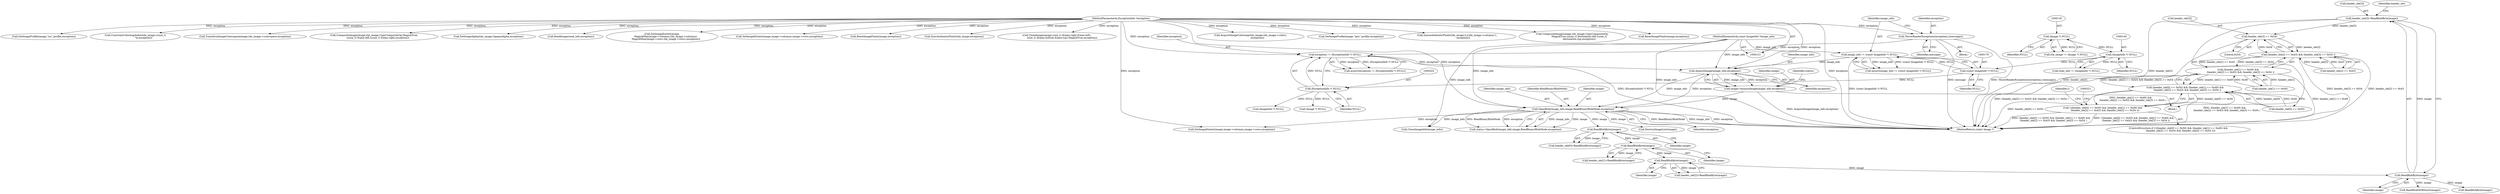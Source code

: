 digraph "0_ImageMagick_afa878a689870c28b6994ecf3bb8dbfb2b76d135@array" {
"1000300" [label="(Call,header_ole[3] == 0x54)"];
"1000274" [label="(Call,header_ole[3]=ReadBlobByte(image))"];
"1000278" [label="(Call,ReadBlobByte(image))"];
"1000272" [label="(Call,ReadBlobByte(image))"];
"1000266" [label="(Call,ReadBlobByte(image))"];
"1000260" [label="(Call,ReadBlobByte(image))"];
"1000218" [label="(Call,OpenBlob(image_info,image,ReadBinaryBlobMode,exception))"];
"1000213" [label="(Call,AcquireImage(image_info,exception))"];
"1000173" [label="(Call,image_info != (const ImageInfo *) NULL)"];
"1000122" [label="(MethodParameterIn,const ImageInfo *image_info)"];
"1000175" [label="(Call,(const ImageInfo *) NULL)"];
"1000139" [label="(Call,(ImageInfo *) NULL)"];
"1000129" [label="(Call,(Image *) NULL)"];
"1000200" [label="(Call,exception != (ExceptionInfo *) NULL)"];
"1000146" [label="(Call,ThrowReaderException((exception),(message)))"];
"1000123" [label="(MethodParameterIn,ExceptionInfo *exception)"];
"1000202" [label="(Call,(ExceptionInfo *) NULL)"];
"1000211" [label="(Call,image=AcquireImage(image_info,exception))"];
"1000294" [label="(Call,(header_ole[2] == 0x43) && (header_ole[3] == 0x54 ))"];
"1000288" [label="(Call,(header_ole[1] == 0x49) &&\n      (header_ole[2] == 0x43) && (header_ole[3] == 0x54 ))"];
"1000282" [label="(Call,(header_ole[0] == 0x50) && (header_ole[1] == 0x49) &&\n      (header_ole[2] == 0x43) && (header_ole[3] == 0x54 ))"];
"1000281" [label="(Call,!((header_ole[0] == 0x50) && (header_ole[1] == 0x49) &&\n      (header_ole[2] == 0x43) && (header_ole[3] == 0x54 )))"];
"1001340" [label="(Call,AcquireImageColormap(tile_image,tile_image->colors,\n                  exception))"];
"1000219" [label="(Identifier,image_info)"];
"1000274" [label="(Call,header_ole[3]=ReadBlobByte(image))"];
"1000272" [label="(Call,ReadBlobByte(image))"];
"1000213" [label="(Call,AcquireImage(image_info,exception))"];
"1000280" [label="(ControlStructure,if (!((header_ole[0] == 0x50) && (header_ole[1] == 0x49) &&\n      (header_ole[2] == 0x43) && (header_ole[3] == 0x54 ))))"];
"1000199" [label="(Call,assert(exception != (ExceptionInfo *) NULL))"];
"1000266" [label="(Call,ReadBlobByte(image))"];
"1000125" [label="(Block,)"];
"1002169" [label="(Call,SetImageProfile(image,\"iptc\",profile,exception))"];
"1000275" [label="(Call,header_ole[3])"];
"1000281" [label="(Call,!((header_ole[0] == 0x50) && (header_ole[1] == 0x49) &&\n      (header_ole[2] == 0x43) && (header_ole[3] == 0x54 )))"];
"1002647" [label="(MethodReturn,static Image *)"];
"1000304" [label="(Literal,0x54)"];
"1000282" [label="(Call,(header_ole[0] == 0x50) && (header_ole[1] == 0x49) &&\n      (header_ole[2] == 0x43) && (header_ole[3] == 0x54 ))"];
"1000230" [label="(Call,DestroyImageList(image))"];
"1000278" [label="(Call,ReadBlobByte(image))"];
"1000172" [label="(Call,assert(image_info != (const ImageInfo *) NULL))"];
"1000222" [label="(Identifier,exception)"];
"1000147" [label="(Identifier,exception)"];
"1000212" [label="(Identifier,image)"];
"1000123" [label="(MethodParameterIn,ExceptionInfo *exception)"];
"1000300" [label="(Call,header_ole[3] == 0x54)"];
"1000288" [label="(Call,(header_ole[1] == 0x49) &&\n      (header_ole[2] == 0x43) && (header_ole[3] == 0x54 ))"];
"1000261" [label="(Identifier,image)"];
"1001670" [label="(Call,QueueAuthenticPixels(tile_image,0,y,tile_image->columns,1,\n                exception))"];
"1000294" [label="(Call,(header_ole[2] == 0x43) && (header_ole[3] == 0x54 ))"];
"1000127" [label="(Call,tile_image != (Image *) NULL)"];
"1002016" [label="(Call,CompositeImage(image,tile_image,CopyCompositeOp,\n                  MagickTrue,(ssize_t) destination.left,(ssize_t)\n                  destination.top,exception))"];
"1000177" [label="(Identifier,NULL)"];
"1000211" [label="(Call,image=AcquireImage(image_info,exception))"];
"1000148" [label="(Identifier,message)"];
"1000283" [label="(Call,header_ole[0] == 0x50)"];
"1000131" [label="(Identifier,NULL)"];
"1000174" [label="(Identifier,image_info)"];
"1000510" [label="(Call,SetImageExtent(image,image->columns,image->rows,exception))"];
"1000260" [label="(Call,ReadBlobByte(image))"];
"1000307" [label="(Identifier,i)"];
"1000141" [label="(Identifier,NULL)"];
"1000233" [label="(Call,(Image *) NULL)"];
"1000221" [label="(Identifier,ReadBinaryBlobMode)"];
"1000139" [label="(Call,(ImageInfo *) NULL)"];
"1000267" [label="(Identifier,image)"];
"1000268" [label="(Call,header_ole[2]=ReadBlobByte(image))"];
"1000217" [label="(Identifier,status)"];
"1000762" [label="(Call,ResetImagePixels(image,exception))"];
"1002131" [label="(Call,SetImageProfile(image,\"icc\",profile,exception))"];
"1001711" [label="(Call,ConstrainColormapIndex(tile_image,(ssize_t)\n                      *p,exception))"];
"1000129" [label="(Call,(Image *) NULL)"];
"1000295" [label="(Call,header_ole[2] == 0x43)"];
"1000215" [label="(Identifier,exception)"];
"1000201" [label="(Identifier,exception)"];
"1000279" [label="(Identifier,image)"];
"1000122" [label="(MethodParameterIn,const ImageInfo *image_info)"];
"1002504" [label="(Call,TransformImageColorspace(image,tile_image->colorspace,exception))"];
"1000256" [label="(Call,header_ole[0]=ReadBlobByte(image))"];
"1002512" [label="(Call,CompositeImage(image,tile_image,CopyCompositeOp,MagickTrue,\n          (ssize_t) frame.left,(ssize_t) frame.right,exception))"];
"1000200" [label="(Call,exception != (ExceptionInfo *) NULL)"];
"1000322" [label="(Call,ReadBlobMSBShort(image))"];
"1002268" [label="(Call,CloneImageInfo(image_info))"];
"1001293" [label="(Call,SetImageAlpha(tile_image,OpaqueAlpha,exception))"];
"1000220" [label="(Identifier,image)"];
"1000218" [label="(Call,OpenBlob(image_info,image,ReadBinaryBlobMode,exception))"];
"1000137" [label="(Call,read_info != (ImageInfo *) NULL)"];
"1000124" [label="(Block,)"];
"1000202" [label="(Call,(ExceptionInfo *) NULL)"];
"1000273" [label="(Identifier,image)"];
"1000146" [label="(Call,ThrowReaderException((exception),(message)))"];
"1002441" [label="(Call,ReadImage(read_info,exception))"];
"1002485" [label="(Call,SetImageExtent(image,\n          MagickMax(image->columns,tile_image->columns),\n          MagickMax(image->rows,tile_image->rows),exception))"];
"1000175" [label="(Call,(const ImageInfo *) NULL)"];
"1000204" [label="(Identifier,NULL)"];
"1000214" [label="(Identifier,image_info)"];
"1000747" [label="(Call,SetImageExtent(image,image->columns,image->rows,exception))"];
"1000216" [label="(Call,status=OpenBlob(image_info,image,ReadBinaryBlobMode,exception))"];
"1000525" [label="(Call,ResetImagePixels(image,exception))"];
"1000262" [label="(Call,header_ole[1]=ReadBlobByte(image))"];
"1000289" [label="(Call,header_ole[1] == 0x49)"];
"1001935" [label="(Call,SyncAuthenticPixels(tile_image,exception))"];
"1000173" [label="(Call,image_info != (const ImageInfo *) NULL)"];
"1000301" [label="(Call,header_ole[3])"];
"1000238" [label="(Call,(ImageInfo *) NULL)"];
"1000285" [label="(Identifier,header_ole)"];
"1000316" [label="(Call,ReadBlobByte(image))"];
"1001181" [label="(Call,CloneImage(image,(size_t) (frame.right-frame.left),\n              (size_t) (frame.bottom-frame.top),MagickTrue,exception))"];
"1000300" -> "1000294"  [label="AST: "];
"1000300" -> "1000304"  [label="CFG: "];
"1000301" -> "1000300"  [label="AST: "];
"1000304" -> "1000300"  [label="AST: "];
"1000294" -> "1000300"  [label="CFG: "];
"1000300" -> "1002647"  [label="DDG: header_ole[3]"];
"1000300" -> "1000294"  [label="DDG: header_ole[3]"];
"1000300" -> "1000294"  [label="DDG: 0x54"];
"1000274" -> "1000300"  [label="DDG: header_ole[3]"];
"1000274" -> "1000124"  [label="AST: "];
"1000274" -> "1000278"  [label="CFG: "];
"1000275" -> "1000274"  [label="AST: "];
"1000278" -> "1000274"  [label="AST: "];
"1000285" -> "1000274"  [label="CFG: "];
"1000274" -> "1002647"  [label="DDG: header_ole[3]"];
"1000278" -> "1000274"  [label="DDG: image"];
"1000278" -> "1000279"  [label="CFG: "];
"1000279" -> "1000278"  [label="AST: "];
"1000272" -> "1000278"  [label="DDG: image"];
"1000278" -> "1000316"  [label="DDG: image"];
"1000278" -> "1000322"  [label="DDG: image"];
"1000272" -> "1000268"  [label="AST: "];
"1000272" -> "1000273"  [label="CFG: "];
"1000273" -> "1000272"  [label="AST: "];
"1000268" -> "1000272"  [label="CFG: "];
"1000272" -> "1000268"  [label="DDG: image"];
"1000266" -> "1000272"  [label="DDG: image"];
"1000266" -> "1000262"  [label="AST: "];
"1000266" -> "1000267"  [label="CFG: "];
"1000267" -> "1000266"  [label="AST: "];
"1000262" -> "1000266"  [label="CFG: "];
"1000266" -> "1000262"  [label="DDG: image"];
"1000260" -> "1000266"  [label="DDG: image"];
"1000260" -> "1000256"  [label="AST: "];
"1000260" -> "1000261"  [label="CFG: "];
"1000261" -> "1000260"  [label="AST: "];
"1000256" -> "1000260"  [label="CFG: "];
"1000260" -> "1000256"  [label="DDG: image"];
"1000218" -> "1000260"  [label="DDG: image"];
"1000218" -> "1000216"  [label="AST: "];
"1000218" -> "1000222"  [label="CFG: "];
"1000219" -> "1000218"  [label="AST: "];
"1000220" -> "1000218"  [label="AST: "];
"1000221" -> "1000218"  [label="AST: "];
"1000222" -> "1000218"  [label="AST: "];
"1000216" -> "1000218"  [label="CFG: "];
"1000218" -> "1002647"  [label="DDG: ReadBinaryBlobMode"];
"1000218" -> "1002647"  [label="DDG: image_info"];
"1000218" -> "1002647"  [label="DDG: exception"];
"1000218" -> "1000216"  [label="DDG: image_info"];
"1000218" -> "1000216"  [label="DDG: image"];
"1000218" -> "1000216"  [label="DDG: ReadBinaryBlobMode"];
"1000218" -> "1000216"  [label="DDG: exception"];
"1000213" -> "1000218"  [label="DDG: image_info"];
"1000213" -> "1000218"  [label="DDG: exception"];
"1000122" -> "1000218"  [label="DDG: image_info"];
"1000211" -> "1000218"  [label="DDG: image"];
"1000123" -> "1000218"  [label="DDG: exception"];
"1000218" -> "1000230"  [label="DDG: image"];
"1000218" -> "1000510"  [label="DDG: exception"];
"1000218" -> "1002268"  [label="DDG: image_info"];
"1000213" -> "1000211"  [label="AST: "];
"1000213" -> "1000215"  [label="CFG: "];
"1000214" -> "1000213"  [label="AST: "];
"1000215" -> "1000213"  [label="AST: "];
"1000211" -> "1000213"  [label="CFG: "];
"1000213" -> "1000211"  [label="DDG: image_info"];
"1000213" -> "1000211"  [label="DDG: exception"];
"1000173" -> "1000213"  [label="DDG: image_info"];
"1000122" -> "1000213"  [label="DDG: image_info"];
"1000200" -> "1000213"  [label="DDG: exception"];
"1000123" -> "1000213"  [label="DDG: exception"];
"1000173" -> "1000172"  [label="AST: "];
"1000173" -> "1000175"  [label="CFG: "];
"1000174" -> "1000173"  [label="AST: "];
"1000175" -> "1000173"  [label="AST: "];
"1000172" -> "1000173"  [label="CFG: "];
"1000173" -> "1002647"  [label="DDG: (const ImageInfo *) NULL"];
"1000173" -> "1000172"  [label="DDG: image_info"];
"1000173" -> "1000172"  [label="DDG: (const ImageInfo *) NULL"];
"1000122" -> "1000173"  [label="DDG: image_info"];
"1000175" -> "1000173"  [label="DDG: NULL"];
"1000122" -> "1000121"  [label="AST: "];
"1000122" -> "1002647"  [label="DDG: image_info"];
"1000122" -> "1002268"  [label="DDG: image_info"];
"1000175" -> "1000177"  [label="CFG: "];
"1000176" -> "1000175"  [label="AST: "];
"1000177" -> "1000175"  [label="AST: "];
"1000139" -> "1000175"  [label="DDG: NULL"];
"1000175" -> "1000202"  [label="DDG: NULL"];
"1000139" -> "1000137"  [label="AST: "];
"1000139" -> "1000141"  [label="CFG: "];
"1000140" -> "1000139"  [label="AST: "];
"1000141" -> "1000139"  [label="AST: "];
"1000137" -> "1000139"  [label="CFG: "];
"1000139" -> "1000137"  [label="DDG: NULL"];
"1000129" -> "1000139"  [label="DDG: NULL"];
"1000129" -> "1000127"  [label="AST: "];
"1000129" -> "1000131"  [label="CFG: "];
"1000130" -> "1000129"  [label="AST: "];
"1000131" -> "1000129"  [label="AST: "];
"1000127" -> "1000129"  [label="CFG: "];
"1000129" -> "1000127"  [label="DDG: NULL"];
"1000200" -> "1000199"  [label="AST: "];
"1000200" -> "1000202"  [label="CFG: "];
"1000201" -> "1000200"  [label="AST: "];
"1000202" -> "1000200"  [label="AST: "];
"1000199" -> "1000200"  [label="CFG: "];
"1000200" -> "1002647"  [label="DDG: (ExceptionInfo *) NULL"];
"1000200" -> "1000199"  [label="DDG: exception"];
"1000200" -> "1000199"  [label="DDG: (ExceptionInfo *) NULL"];
"1000146" -> "1000200"  [label="DDG: exception"];
"1000123" -> "1000200"  [label="DDG: exception"];
"1000202" -> "1000200"  [label="DDG: NULL"];
"1000146" -> "1000125"  [label="AST: "];
"1000146" -> "1000148"  [label="CFG: "];
"1000147" -> "1000146"  [label="AST: "];
"1000148" -> "1000146"  [label="AST: "];
"1000174" -> "1000146"  [label="CFG: "];
"1000146" -> "1002647"  [label="DDG: message"];
"1000146" -> "1002647"  [label="DDG: ThrowReaderException((exception),(message))"];
"1000123" -> "1000146"  [label="DDG: exception"];
"1000123" -> "1000121"  [label="AST: "];
"1000123" -> "1002647"  [label="DDG: exception"];
"1000123" -> "1000510"  [label="DDG: exception"];
"1000123" -> "1000525"  [label="DDG: exception"];
"1000123" -> "1000747"  [label="DDG: exception"];
"1000123" -> "1000762"  [label="DDG: exception"];
"1000123" -> "1001181"  [label="DDG: exception"];
"1000123" -> "1001293"  [label="DDG: exception"];
"1000123" -> "1001340"  [label="DDG: exception"];
"1000123" -> "1001670"  [label="DDG: exception"];
"1000123" -> "1001711"  [label="DDG: exception"];
"1000123" -> "1001935"  [label="DDG: exception"];
"1000123" -> "1002016"  [label="DDG: exception"];
"1000123" -> "1002131"  [label="DDG: exception"];
"1000123" -> "1002169"  [label="DDG: exception"];
"1000123" -> "1002441"  [label="DDG: exception"];
"1000123" -> "1002485"  [label="DDG: exception"];
"1000123" -> "1002504"  [label="DDG: exception"];
"1000123" -> "1002512"  [label="DDG: exception"];
"1000202" -> "1000204"  [label="CFG: "];
"1000203" -> "1000202"  [label="AST: "];
"1000204" -> "1000202"  [label="AST: "];
"1000202" -> "1000233"  [label="DDG: NULL"];
"1000202" -> "1000238"  [label="DDG: NULL"];
"1000211" -> "1000124"  [label="AST: "];
"1000212" -> "1000211"  [label="AST: "];
"1000217" -> "1000211"  [label="CFG: "];
"1000211" -> "1002647"  [label="DDG: AcquireImage(image_info,exception)"];
"1000294" -> "1000288"  [label="AST: "];
"1000294" -> "1000295"  [label="CFG: "];
"1000295" -> "1000294"  [label="AST: "];
"1000288" -> "1000294"  [label="CFG: "];
"1000294" -> "1002647"  [label="DDG: header_ole[3] == 0x54"];
"1000294" -> "1002647"  [label="DDG: header_ole[2] == 0x43"];
"1000294" -> "1000288"  [label="DDG: header_ole[2] == 0x43"];
"1000294" -> "1000288"  [label="DDG: header_ole[3] == 0x54"];
"1000295" -> "1000294"  [label="DDG: header_ole[2]"];
"1000295" -> "1000294"  [label="DDG: 0x43"];
"1000288" -> "1000282"  [label="AST: "];
"1000288" -> "1000289"  [label="CFG: "];
"1000289" -> "1000288"  [label="AST: "];
"1000282" -> "1000288"  [label="CFG: "];
"1000288" -> "1002647"  [label="DDG: (header_ole[2] == 0x43) && (header_ole[3] == 0x54 )"];
"1000288" -> "1002647"  [label="DDG: header_ole[1] == 0x49"];
"1000288" -> "1000282"  [label="DDG: header_ole[1] == 0x49"];
"1000288" -> "1000282"  [label="DDG: (header_ole[2] == 0x43) && (header_ole[3] == 0x54 )"];
"1000289" -> "1000288"  [label="DDG: header_ole[1]"];
"1000289" -> "1000288"  [label="DDG: 0x49"];
"1000282" -> "1000281"  [label="AST: "];
"1000282" -> "1000283"  [label="CFG: "];
"1000283" -> "1000282"  [label="AST: "];
"1000281" -> "1000282"  [label="CFG: "];
"1000282" -> "1002647"  [label="DDG: (header_ole[1] == 0x49) &&\n      (header_ole[2] == 0x43) && (header_ole[3] == 0x54 )"];
"1000282" -> "1002647"  [label="DDG: header_ole[0] == 0x50"];
"1000282" -> "1000281"  [label="DDG: header_ole[0] == 0x50"];
"1000282" -> "1000281"  [label="DDG: (header_ole[1] == 0x49) &&\n      (header_ole[2] == 0x43) && (header_ole[3] == 0x54 )"];
"1000283" -> "1000282"  [label="DDG: header_ole[0]"];
"1000283" -> "1000282"  [label="DDG: 0x50"];
"1000281" -> "1000280"  [label="AST: "];
"1000307" -> "1000281"  [label="CFG: "];
"1000321" -> "1000281"  [label="CFG: "];
"1000281" -> "1002647"  [label="DDG: (header_ole[0] == 0x50) && (header_ole[1] == 0x49) &&\n      (header_ole[2] == 0x43) && (header_ole[3] == 0x54 )"];
"1000281" -> "1002647"  [label="DDG: !((header_ole[0] == 0x50) && (header_ole[1] == 0x49) &&\n      (header_ole[2] == 0x43) && (header_ole[3] == 0x54 ))"];
}

